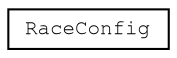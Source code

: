 digraph "Graphical Class Hierarchy"
{
 // LATEX_PDF_SIZE
  edge [fontname="FreeMono",fontsize="10",labelfontname="FreeMono",labelfontsize="10"];
  node [fontname="FreeMono",fontsize="10",shape=record];
  rankdir="LR";
  Node0 [label="RaceConfig",height=0.2,width=0.4,color="black", fillcolor="white", style="filled",URL="$struct_race_config.html",tooltip=" "];
}
